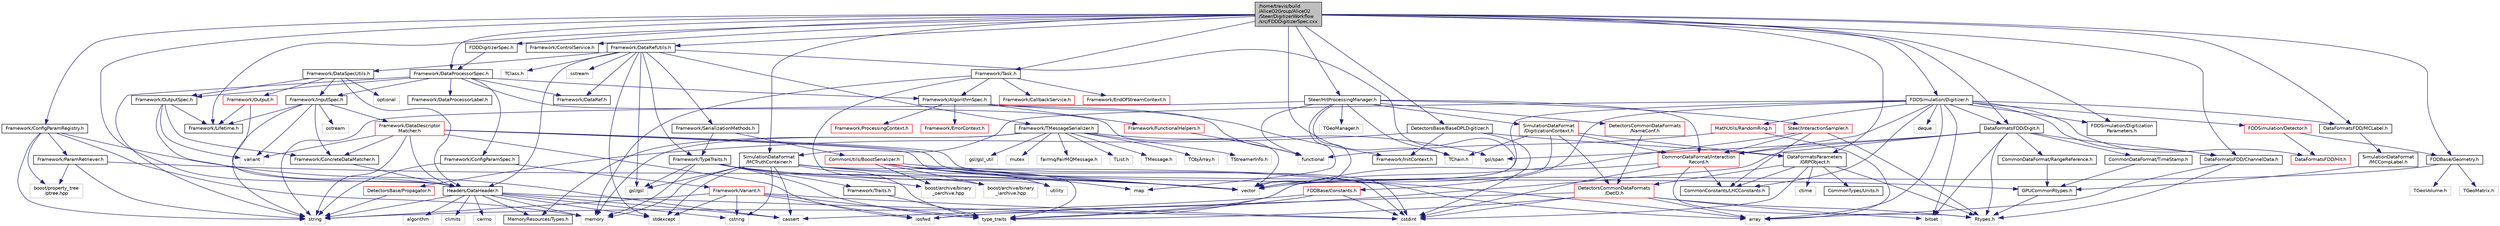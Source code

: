 digraph "/home/travis/build/AliceO2Group/AliceO2/Steer/DigitizerWorkflow/src/FDDDigitizerSpec.cxx"
{
 // INTERACTIVE_SVG=YES
  bgcolor="transparent";
  edge [fontname="Helvetica",fontsize="10",labelfontname="Helvetica",labelfontsize="10"];
  node [fontname="Helvetica",fontsize="10",shape=record];
  Node0 [label="/home/travis/build\l/AliceO2Group/AliceO2\l/Steer/DigitizerWorkflow\l/src/FDDDigitizerSpec.cxx",height=0.2,width=0.4,color="black", fillcolor="grey75", style="filled", fontcolor="black"];
  Node0 -> Node1 [color="midnightblue",fontsize="10",style="solid",fontname="Helvetica"];
  Node1 [label="FDDDigitizerSpec.h",height=0.2,width=0.4,color="black",URL="$db/de3/FDDDigitizerSpec_8h.html"];
  Node1 -> Node2 [color="midnightblue",fontsize="10",style="solid",fontname="Helvetica"];
  Node2 [label="Framework/DataProcessorSpec.h",height=0.2,width=0.4,color="black",URL="$d0/df4/DataProcessorSpec_8h.html"];
  Node2 -> Node3 [color="midnightblue",fontsize="10",style="solid",fontname="Helvetica"];
  Node3 [label="Framework/AlgorithmSpec.h",height=0.2,width=0.4,color="black",URL="$d0/d14/AlgorithmSpec_8h.html"];
  Node3 -> Node4 [color="midnightblue",fontsize="10",style="solid",fontname="Helvetica"];
  Node4 [label="Framework/ProcessingContext.h",height=0.2,width=0.4,color="red",URL="$de/d6a/ProcessingContext_8h.html"];
  Node3 -> Node133 [color="midnightblue",fontsize="10",style="solid",fontname="Helvetica"];
  Node133 [label="Framework/ErrorContext.h",height=0.2,width=0.4,color="red",URL="$d7/dad/ErrorContext_8h.html"];
  Node3 -> Node137 [color="midnightblue",fontsize="10",style="solid",fontname="Helvetica"];
  Node137 [label="Framework/InitContext.h",height=0.2,width=0.4,color="black",URL="$d4/d2b/InitContext_8h.html"];
  Node3 -> Node111 [color="midnightblue",fontsize="10",style="solid",fontname="Helvetica"];
  Node111 [label="Framework/FunctionalHelpers.h",height=0.2,width=0.4,color="red",URL="$de/d9b/FunctionalHelpers_8h.html"];
  Node111 -> Node80 [color="midnightblue",fontsize="10",style="solid",fontname="Helvetica"];
  Node80 [label="functional",height=0.2,width=0.4,color="grey75"];
  Node3 -> Node80 [color="midnightblue",fontsize="10",style="solid",fontname="Helvetica"];
  Node2 -> Node138 [color="midnightblue",fontsize="10",style="solid",fontname="Helvetica"];
  Node138 [label="Framework/ConfigParamSpec.h",height=0.2,width=0.4,color="black",URL="$d0/d1c/ConfigParamSpec_8h.html"];
  Node138 -> Node139 [color="midnightblue",fontsize="10",style="solid",fontname="Helvetica"];
  Node139 [label="Framework/Variant.h",height=0.2,width=0.4,color="red",URL="$de/d56/Variant_8h.html"];
  Node139 -> Node21 [color="midnightblue",fontsize="10",style="solid",fontname="Helvetica"];
  Node21 [label="type_traits",height=0.2,width=0.4,color="grey75"];
  Node139 -> Node46 [color="midnightblue",fontsize="10",style="solid",fontname="Helvetica"];
  Node46 [label="cstring",height=0.2,width=0.4,color="grey75"];
  Node139 -> Node44 [color="midnightblue",fontsize="10",style="solid",fontname="Helvetica"];
  Node44 [label="cstdint",height=0.2,width=0.4,color="grey75"];
  Node139 -> Node48 [color="midnightblue",fontsize="10",style="solid",fontname="Helvetica"];
  Node48 [label="stdexcept",height=0.2,width=0.4,color="grey75"];
  Node139 -> Node71 [color="midnightblue",fontsize="10",style="solid",fontname="Helvetica"];
  Node71 [label="iosfwd",height=0.2,width=0.4,color="grey75"];
  Node139 -> Node49 [color="midnightblue",fontsize="10",style="solid",fontname="Helvetica"];
  Node49 [label="string",height=0.2,width=0.4,color="grey75"];
  Node138 -> Node49 [color="midnightblue",fontsize="10",style="solid",fontname="Helvetica"];
  Node2 -> Node143 [color="midnightblue",fontsize="10",style="solid",fontname="Helvetica"];
  Node143 [label="Framework/DataProcessorLabel.h",height=0.2,width=0.4,color="black",URL="$d1/df2/DataProcessorLabel_8h.html"];
  Node2 -> Node6 [color="midnightblue",fontsize="10",style="solid",fontname="Helvetica"];
  Node6 [label="Framework/DataRef.h",height=0.2,width=0.4,color="black",URL="$d5/dfb/DataRef_8h.html"];
  Node2 -> Node55 [color="midnightblue",fontsize="10",style="solid",fontname="Helvetica"];
  Node55 [label="Framework/InputSpec.h",height=0.2,width=0.4,color="black",URL="$d5/d3f/InputSpec_8h.html"];
  Node55 -> Node52 [color="midnightblue",fontsize="10",style="solid",fontname="Helvetica"];
  Node52 [label="Framework/Lifetime.h",height=0.2,width=0.4,color="black",URL="$dc/dca/Lifetime_8h.html"];
  Node55 -> Node53 [color="midnightblue",fontsize="10",style="solid",fontname="Helvetica"];
  Node53 [label="Framework/ConcreteDataMatcher.h",height=0.2,width=0.4,color="black",URL="$d0/d1b/ConcreteDataMatcher_8h.html"];
  Node53 -> Node43 [color="midnightblue",fontsize="10",style="solid",fontname="Helvetica"];
  Node43 [label="Headers/DataHeader.h",height=0.2,width=0.4,color="black",URL="$dc/dcd/DataHeader_8h.html"];
  Node43 -> Node44 [color="midnightblue",fontsize="10",style="solid",fontname="Helvetica"];
  Node43 -> Node16 [color="midnightblue",fontsize="10",style="solid",fontname="Helvetica"];
  Node16 [label="memory",height=0.2,width=0.4,color="grey75"];
  Node43 -> Node45 [color="midnightblue",fontsize="10",style="solid",fontname="Helvetica"];
  Node45 [label="cassert",height=0.2,width=0.4,color="grey75"];
  Node43 -> Node46 [color="midnightblue",fontsize="10",style="solid",fontname="Helvetica"];
  Node43 -> Node47 [color="midnightblue",fontsize="10",style="solid",fontname="Helvetica"];
  Node47 [label="algorithm",height=0.2,width=0.4,color="grey75"];
  Node43 -> Node48 [color="midnightblue",fontsize="10",style="solid",fontname="Helvetica"];
  Node43 -> Node49 [color="midnightblue",fontsize="10",style="solid",fontname="Helvetica"];
  Node43 -> Node50 [color="midnightblue",fontsize="10",style="solid",fontname="Helvetica"];
  Node50 [label="climits",height=0.2,width=0.4,color="grey75"];
  Node43 -> Node18 [color="midnightblue",fontsize="10",style="solid",fontname="Helvetica"];
  Node18 [label="MemoryResources/Types.h",height=0.2,width=0.4,color="black",URL="$d7/df8/Types_8h.html"];
  Node43 -> Node51 [color="midnightblue",fontsize="10",style="solid",fontname="Helvetica"];
  Node51 [label="cerrno",height=0.2,width=0.4,color="grey75"];
  Node55 -> Node56 [color="midnightblue",fontsize="10",style="solid",fontname="Helvetica"];
  Node56 [label="Framework/DataDescriptor\lMatcher.h",height=0.2,width=0.4,color="red",URL="$d3/da3/DataDescriptorMatcher_8h.html"];
  Node56 -> Node53 [color="midnightblue",fontsize="10",style="solid",fontname="Helvetica"];
  Node56 -> Node43 [color="midnightblue",fontsize="10",style="solid",fontname="Helvetica"];
  Node56 -> Node29 [color="midnightblue",fontsize="10",style="solid",fontname="Helvetica"];
  Node29 [label="array",height=0.2,width=0.4,color="grey75"];
  Node56 -> Node44 [color="midnightblue",fontsize="10",style="solid",fontname="Helvetica"];
  Node56 -> Node71 [color="midnightblue",fontsize="10",style="solid",fontname="Helvetica"];
  Node56 -> Node49 [color="midnightblue",fontsize="10",style="solid",fontname="Helvetica"];
  Node56 -> Node54 [color="midnightblue",fontsize="10",style="solid",fontname="Helvetica"];
  Node54 [label="variant",height=0.2,width=0.4,color="grey75"];
  Node56 -> Node22 [color="midnightblue",fontsize="10",style="solid",fontname="Helvetica"];
  Node22 [label="vector",height=0.2,width=0.4,color="grey75"];
  Node55 -> Node49 [color="midnightblue",fontsize="10",style="solid",fontname="Helvetica"];
  Node55 -> Node73 [color="midnightblue",fontsize="10",style="solid",fontname="Helvetica"];
  Node73 [label="ostream",height=0.2,width=0.4,color="grey75"];
  Node55 -> Node54 [color="midnightblue",fontsize="10",style="solid",fontname="Helvetica"];
  Node2 -> Node42 [color="midnightblue",fontsize="10",style="solid",fontname="Helvetica"];
  Node42 [label="Framework/OutputSpec.h",height=0.2,width=0.4,color="black",URL="$db/d2d/OutputSpec_8h.html"];
  Node42 -> Node43 [color="midnightblue",fontsize="10",style="solid",fontname="Helvetica"];
  Node42 -> Node52 [color="midnightblue",fontsize="10",style="solid",fontname="Helvetica"];
  Node42 -> Node53 [color="midnightblue",fontsize="10",style="solid",fontname="Helvetica"];
  Node42 -> Node54 [color="midnightblue",fontsize="10",style="solid",fontname="Helvetica"];
  Node2 -> Node49 [color="midnightblue",fontsize="10",style="solid",fontname="Helvetica"];
  Node2 -> Node22 [color="midnightblue",fontsize="10",style="solid",fontname="Helvetica"];
  Node0 -> Node144 [color="midnightblue",fontsize="10",style="solid",fontname="Helvetica"];
  Node144 [label="TChain.h",height=0.2,width=0.4,color="grey75"];
  Node0 -> Node145 [color="midnightblue",fontsize="10",style="solid",fontname="Helvetica"];
  Node145 [label="Framework/ControlService.h",height=0.2,width=0.4,color="black",URL="$d2/d43/ControlService_8h.html"];
  Node0 -> Node146 [color="midnightblue",fontsize="10",style="solid",fontname="Helvetica"];
  Node146 [label="Framework/ConfigParamRegistry.h",height=0.2,width=0.4,color="black",URL="$de/dc6/ConfigParamRegistry_8h.html"];
  Node146 -> Node147 [color="midnightblue",fontsize="10",style="solid",fontname="Helvetica"];
  Node147 [label="Framework/ParamRetriever.h",height=0.2,width=0.4,color="black",URL="$df/d72/ParamRetriever_8h.html"];
  Node147 -> Node148 [color="midnightblue",fontsize="10",style="solid",fontname="Helvetica"];
  Node148 [label="boost/property_tree\l/ptree.hpp",height=0.2,width=0.4,color="grey75"];
  Node147 -> Node49 [color="midnightblue",fontsize="10",style="solid",fontname="Helvetica"];
  Node147 -> Node22 [color="midnightblue",fontsize="10",style="solid",fontname="Helvetica"];
  Node146 -> Node148 [color="midnightblue",fontsize="10",style="solid",fontname="Helvetica"];
  Node146 -> Node16 [color="midnightblue",fontsize="10",style="solid",fontname="Helvetica"];
  Node146 -> Node49 [color="midnightblue",fontsize="10",style="solid",fontname="Helvetica"];
  Node146 -> Node45 [color="midnightblue",fontsize="10",style="solid",fontname="Helvetica"];
  Node0 -> Node2 [color="midnightblue",fontsize="10",style="solid",fontname="Helvetica"];
  Node0 -> Node7 [color="midnightblue",fontsize="10",style="solid",fontname="Helvetica"];
  Node7 [label="Framework/DataRefUtils.h",height=0.2,width=0.4,color="black",URL="$d5/db8/DataRefUtils_8h.html"];
  Node7 -> Node6 [color="midnightblue",fontsize="10",style="solid",fontname="Helvetica"];
  Node7 -> Node8 [color="midnightblue",fontsize="10",style="solid",fontname="Helvetica"];
  Node8 [label="Framework/TMessageSerializer.h",height=0.2,width=0.4,color="black",URL="$d8/d3c/TMessageSerializer_8h.html"];
  Node8 -> Node9 [color="midnightblue",fontsize="10",style="solid",fontname="Helvetica"];
  Node9 [label="fairmq/FairMQMessage.h",height=0.2,width=0.4,color="grey75"];
  Node8 -> Node10 [color="midnightblue",fontsize="10",style="solid",fontname="Helvetica"];
  Node10 [label="TList.h",height=0.2,width=0.4,color="grey75"];
  Node8 -> Node11 [color="midnightblue",fontsize="10",style="solid",fontname="Helvetica"];
  Node11 [label="TMessage.h",height=0.2,width=0.4,color="grey75"];
  Node8 -> Node12 [color="midnightblue",fontsize="10",style="solid",fontname="Helvetica"];
  Node12 [label="TObjArray.h",height=0.2,width=0.4,color="grey75"];
  Node8 -> Node13 [color="midnightblue",fontsize="10",style="solid",fontname="Helvetica"];
  Node13 [label="TStreamerInfo.h",height=0.2,width=0.4,color="grey75"];
  Node8 -> Node14 [color="midnightblue",fontsize="10",style="solid",fontname="Helvetica"];
  Node14 [label="gsl/gsl_util",height=0.2,width=0.4,color="grey75"];
  Node8 -> Node15 [color="midnightblue",fontsize="10",style="solid",fontname="Helvetica"];
  Node15 [label="gsl/span",height=0.2,width=0.4,color="grey75"];
  Node8 -> Node16 [color="midnightblue",fontsize="10",style="solid",fontname="Helvetica"];
  Node8 -> Node17 [color="midnightblue",fontsize="10",style="solid",fontname="Helvetica"];
  Node17 [label="mutex",height=0.2,width=0.4,color="grey75"];
  Node8 -> Node18 [color="midnightblue",fontsize="10",style="solid",fontname="Helvetica"];
  Node7 -> Node19 [color="midnightblue",fontsize="10",style="solid",fontname="Helvetica"];
  Node19 [label="Framework/SerializationMethods.h",height=0.2,width=0.4,color="black",URL="$d1/d53/SerializationMethods_8h.html",tooltip="Type wrappers for enfording a specific serialization method. "];
  Node19 -> Node20 [color="midnightblue",fontsize="10",style="solid",fontname="Helvetica"];
  Node20 [label="Framework/TypeTraits.h",height=0.2,width=0.4,color="black",URL="$d0/d95/TypeTraits_8h.html"];
  Node20 -> Node21 [color="midnightblue",fontsize="10",style="solid",fontname="Helvetica"];
  Node20 -> Node22 [color="midnightblue",fontsize="10",style="solid",fontname="Helvetica"];
  Node20 -> Node16 [color="midnightblue",fontsize="10",style="solid",fontname="Helvetica"];
  Node20 -> Node23 [color="midnightblue",fontsize="10",style="solid",fontname="Helvetica"];
  Node23 [label="Framework/Traits.h",height=0.2,width=0.4,color="black",URL="$db/d31/Traits_8h.html"];
  Node23 -> Node21 [color="midnightblue",fontsize="10",style="solid",fontname="Helvetica"];
  Node20 -> Node24 [color="midnightblue",fontsize="10",style="solid",fontname="Helvetica"];
  Node24 [label="boost/archive/binary\l_iarchive.hpp",height=0.2,width=0.4,color="grey75"];
  Node20 -> Node25 [color="midnightblue",fontsize="10",style="solid",fontname="Helvetica"];
  Node25 [label="boost/archive/binary\l_oarchive.hpp",height=0.2,width=0.4,color="grey75"];
  Node20 -> Node26 [color="midnightblue",fontsize="10",style="solid",fontname="Helvetica"];
  Node26 [label="gsl/gsl",height=0.2,width=0.4,color="grey75"];
  Node19 -> Node27 [color="midnightblue",fontsize="10",style="solid",fontname="Helvetica"];
  Node27 [label="CommonUtils/BoostSerializer.h",height=0.2,width=0.4,color="red",URL="$d7/d91/BoostSerializer_8h.html",tooltip="Templatised boost serializer/deserializer for containers and base types. "];
  Node27 -> Node28 [color="midnightblue",fontsize="10",style="solid",fontname="Helvetica"];
  Node28 [label="utility",height=0.2,width=0.4,color="grey75"];
  Node27 -> Node21 [color="midnightblue",fontsize="10",style="solid",fontname="Helvetica"];
  Node27 -> Node29 [color="midnightblue",fontsize="10",style="solid",fontname="Helvetica"];
  Node27 -> Node22 [color="midnightblue",fontsize="10",style="solid",fontname="Helvetica"];
  Node27 -> Node31 [color="midnightblue",fontsize="10",style="solid",fontname="Helvetica"];
  Node31 [label="map",height=0.2,width=0.4,color="grey75"];
  Node27 -> Node24 [color="midnightblue",fontsize="10",style="solid",fontname="Helvetica"];
  Node27 -> Node25 [color="midnightblue",fontsize="10",style="solid",fontname="Helvetica"];
  Node7 -> Node41 [color="midnightblue",fontsize="10",style="solid",fontname="Helvetica"];
  Node41 [label="Framework/DataSpecUtils.h",height=0.2,width=0.4,color="black",URL="$d6/d68/DataSpecUtils_8h.html"];
  Node41 -> Node42 [color="midnightblue",fontsize="10",style="solid",fontname="Helvetica"];
  Node41 -> Node55 [color="midnightblue",fontsize="10",style="solid",fontname="Helvetica"];
  Node41 -> Node43 [color="midnightblue",fontsize="10",style="solid",fontname="Helvetica"];
  Node41 -> Node74 [color="midnightblue",fontsize="10",style="solid",fontname="Helvetica"];
  Node74 [label="Framework/Output.h",height=0.2,width=0.4,color="red",URL="$d3/ddf/Output_8h.html"];
  Node74 -> Node43 [color="midnightblue",fontsize="10",style="solid",fontname="Helvetica"];
  Node74 -> Node52 [color="midnightblue",fontsize="10",style="solid",fontname="Helvetica"];
  Node41 -> Node75 [color="midnightblue",fontsize="10",style="solid",fontname="Helvetica"];
  Node75 [label="optional",height=0.2,width=0.4,color="grey75"];
  Node7 -> Node20 [color="midnightblue",fontsize="10",style="solid",fontname="Helvetica"];
  Node7 -> Node43 [color="midnightblue",fontsize="10",style="solid",fontname="Helvetica"];
  Node7 -> Node76 [color="midnightblue",fontsize="10",style="solid",fontname="Helvetica"];
  Node76 [label="TClass.h",height=0.2,width=0.4,color="grey75"];
  Node7 -> Node26 [color="midnightblue",fontsize="10",style="solid",fontname="Helvetica"];
  Node7 -> Node48 [color="midnightblue",fontsize="10",style="solid",fontname="Helvetica"];
  Node7 -> Node77 [color="midnightblue",fontsize="10",style="solid",fontname="Helvetica"];
  Node77 [label="sstream",height=0.2,width=0.4,color="grey75"];
  Node7 -> Node21 [color="midnightblue",fontsize="10",style="solid",fontname="Helvetica"];
  Node0 -> Node52 [color="midnightblue",fontsize="10",style="solid",fontname="Helvetica"];
  Node0 -> Node43 [color="midnightblue",fontsize="10",style="solid",fontname="Helvetica"];
  Node0 -> Node149 [color="midnightblue",fontsize="10",style="solid",fontname="Helvetica"];
  Node149 [label="Steer/HitProcessingManager.h",height=0.2,width=0.4,color="black",URL="$dd/d40/HitProcessingManager_8h.html"];
  Node149 -> Node150 [color="midnightblue",fontsize="10",style="solid",fontname="Helvetica"];
  Node150 [label="CommonDataFormat/Interaction\lRecord.h",height=0.2,width=0.4,color="red",URL="$d9/d80/InteractionRecord_8h.html"];
  Node150 -> Node151 [color="midnightblue",fontsize="10",style="solid",fontname="Helvetica"];
  Node151 [label="Rtypes.h",height=0.2,width=0.4,color="grey75"];
  Node150 -> Node71 [color="midnightblue",fontsize="10",style="solid",fontname="Helvetica"];
  Node150 -> Node44 [color="midnightblue",fontsize="10",style="solid",fontname="Helvetica"];
  Node150 -> Node153 [color="midnightblue",fontsize="10",style="solid",fontname="Helvetica"];
  Node153 [label="CommonConstants/LHCConstants.h",height=0.2,width=0.4,color="black",URL="$d4/dc6/LHCConstants_8h.html",tooltip="Header to collect LHC related constants. "];
  Node149 -> Node154 [color="midnightblue",fontsize="10",style="solid",fontname="Helvetica"];
  Node154 [label="SimulationDataFormat\l/DigitizationContext.h",height=0.2,width=0.4,color="red",URL="$d1/def/DigitizationContext_8h.html"];
  Node154 -> Node22 [color="midnightblue",fontsize="10",style="solid",fontname="Helvetica"];
  Node154 -> Node144 [color="midnightblue",fontsize="10",style="solid",fontname="Helvetica"];
  Node154 -> Node150 [color="midnightblue",fontsize="10",style="solid",fontname="Helvetica"];
  Node154 -> Node158 [color="midnightblue",fontsize="10",style="solid",fontname="Helvetica"];
  Node158 [label="DetectorsCommonDataFormats\l/DetID.h",height=0.2,width=0.4,color="red",URL="$d6/d31/DetID_8h.html"];
  Node158 -> Node151 [color="midnightblue",fontsize="10",style="solid",fontname="Helvetica"];
  Node158 -> Node29 [color="midnightblue",fontsize="10",style="solid",fontname="Helvetica"];
  Node158 -> Node157 [color="midnightblue",fontsize="10",style="solid",fontname="Helvetica"];
  Node157 [label="bitset",height=0.2,width=0.4,color="grey75"];
  Node158 -> Node45 [color="midnightblue",fontsize="10",style="solid",fontname="Helvetica"];
  Node158 -> Node44 [color="midnightblue",fontsize="10",style="solid",fontname="Helvetica"];
  Node158 -> Node21 [color="midnightblue",fontsize="10",style="solid",fontname="Helvetica"];
  Node154 -> Node165 [color="midnightblue",fontsize="10",style="solid",fontname="Helvetica"];
  Node165 [label="DataFormatsParameters\l/GRPObject.h",height=0.2,width=0.4,color="black",URL="$de/d28/GRPObject_8h.html",tooltip="Header of the General Run Parameters object. "];
  Node165 -> Node151 [color="midnightblue",fontsize="10",style="solid",fontname="Helvetica"];
  Node165 -> Node44 [color="midnightblue",fontsize="10",style="solid",fontname="Helvetica"];
  Node165 -> Node166 [color="midnightblue",fontsize="10",style="solid",fontname="Helvetica"];
  Node166 [label="ctime",height=0.2,width=0.4,color="grey75"];
  Node165 -> Node153 [color="midnightblue",fontsize="10",style="solid",fontname="Helvetica"];
  Node165 -> Node167 [color="midnightblue",fontsize="10",style="solid",fontname="Helvetica"];
  Node167 [label="CommonTypes/Units.h",height=0.2,width=0.4,color="black",URL="$da/d58/Units_8h.html",tooltip="Header to collect definitions for different units. "];
  Node165 -> Node158 [color="midnightblue",fontsize="10",style="solid",fontname="Helvetica"];
  Node149 -> Node169 [color="midnightblue",fontsize="10",style="solid",fontname="Helvetica"];
  Node169 [label="Steer/InteractionSampler.h",height=0.2,width=0.4,color="red",URL="$df/dff/InteractionSampler_8h.html"];
  Node169 -> Node151 [color="midnightblue",fontsize="10",style="solid",fontname="Helvetica"];
  Node169 -> Node22 [color="midnightblue",fontsize="10",style="solid",fontname="Helvetica"];
  Node169 -> Node150 [color="midnightblue",fontsize="10",style="solid",fontname="Helvetica"];
  Node169 -> Node153 [color="midnightblue",fontsize="10",style="solid",fontname="Helvetica"];
  Node149 -> Node172 [color="midnightblue",fontsize="10",style="solid",fontname="Helvetica"];
  Node172 [label="DetectorsCommonDataFormats\l/NameConf.h",height=0.2,width=0.4,color="red",URL="$d7/d61/NameConf_8h.html",tooltip="Definition of the Names Generator class. "];
  Node172 -> Node158 [color="midnightblue",fontsize="10",style="solid",fontname="Helvetica"];
  Node149 -> Node174 [color="midnightblue",fontsize="10",style="solid",fontname="Helvetica"];
  Node174 [label="TGeoManager.h",height=0.2,width=0.4,color="grey75"];
  Node149 -> Node49 [color="midnightblue",fontsize="10",style="solid",fontname="Helvetica"];
  Node149 -> Node22 [color="midnightblue",fontsize="10",style="solid",fontname="Helvetica"];
  Node149 -> Node31 [color="midnightblue",fontsize="10",style="solid",fontname="Helvetica"];
  Node149 -> Node80 [color="midnightblue",fontsize="10",style="solid",fontname="Helvetica"];
  Node149 -> Node144 [color="midnightblue",fontsize="10",style="solid",fontname="Helvetica"];
  Node0 -> Node175 [color="midnightblue",fontsize="10",style="solid",fontname="Helvetica"];
  Node175 [label="DetectorsBase/BaseDPLDigitizer.h",height=0.2,width=0.4,color="black",URL="$dd/d36/BaseDPLDigitizer_8h.html",tooltip="Definition of the base digitizer task class. "];
  Node175 -> Node137 [color="midnightblue",fontsize="10",style="solid",fontname="Helvetica"];
  Node175 -> Node176 [color="midnightblue",fontsize="10",style="solid",fontname="Helvetica"];
  Node176 [label="DetectorsBase/Propagator.h",height=0.2,width=0.4,color="red",URL="$d2/df9/Propagator_8h.html"];
  Node176 -> Node49 [color="midnightblue",fontsize="10",style="solid",fontname="Helvetica"];
  Node175 -> Node165 [color="midnightblue",fontsize="10",style="solid",fontname="Helvetica"];
  Node175 -> Node44 [color="midnightblue",fontsize="10",style="solid",fontname="Helvetica"];
  Node0 -> Node206 [color="midnightblue",fontsize="10",style="solid",fontname="Helvetica"];
  Node206 [label="SimulationDataFormat\l/MCTruthContainer.h",height=0.2,width=0.4,color="black",URL="$db/d14/MCTruthContainer_8h.html",tooltip="Definition of a container to keep Monte Carlo truth external to simulation objects. "];
  Node206 -> Node179 [color="midnightblue",fontsize="10",style="solid",fontname="Helvetica"];
  Node179 [label="GPUCommonRtypes.h",height=0.2,width=0.4,color="black",URL="$d2/d45/GPUCommonRtypes_8h.html"];
  Node179 -> Node151 [color="midnightblue",fontsize="10",style="solid",fontname="Helvetica"];
  Node206 -> Node44 [color="midnightblue",fontsize="10",style="solid",fontname="Helvetica"];
  Node206 -> Node45 [color="midnightblue",fontsize="10",style="solid",fontname="Helvetica"];
  Node206 -> Node48 [color="midnightblue",fontsize="10",style="solid",fontname="Helvetica"];
  Node206 -> Node26 [color="midnightblue",fontsize="10",style="solid",fontname="Helvetica"];
  Node206 -> Node21 [color="midnightblue",fontsize="10",style="solid",fontname="Helvetica"];
  Node206 -> Node46 [color="midnightblue",fontsize="10",style="solid",fontname="Helvetica"];
  Node206 -> Node16 [color="midnightblue",fontsize="10",style="solid",fontname="Helvetica"];
  Node206 -> Node22 [color="midnightblue",fontsize="10",style="solid",fontname="Helvetica"];
  Node0 -> Node207 [color="midnightblue",fontsize="10",style="solid",fontname="Helvetica"];
  Node207 [label="Framework/Task.h",height=0.2,width=0.4,color="black",URL="$df/d4f/Task_8h.html"];
  Node207 -> Node3 [color="midnightblue",fontsize="10",style="solid",fontname="Helvetica"];
  Node207 -> Node208 [color="midnightblue",fontsize="10",style="solid",fontname="Helvetica"];
  Node208 [label="Framework/CallbackService.h",height=0.2,width=0.4,color="red",URL="$d9/d7f/CallbackService_8h.html"];
  Node207 -> Node210 [color="midnightblue",fontsize="10",style="solid",fontname="Helvetica"];
  Node210 [label="Framework/EndOfStreamContext.h",height=0.2,width=0.4,color="red",URL="$d0/d77/EndOfStreamContext_8h.html"];
  Node207 -> Node28 [color="midnightblue",fontsize="10",style="solid",fontname="Helvetica"];
  Node207 -> Node16 [color="midnightblue",fontsize="10",style="solid",fontname="Helvetica"];
  Node0 -> Node165 [color="midnightblue",fontsize="10",style="solid",fontname="Helvetica"];
  Node0 -> Node211 [color="midnightblue",fontsize="10",style="solid",fontname="Helvetica"];
  Node211 [label="FDDSimulation/Digitizer.h",height=0.2,width=0.4,color="black",URL="$d3/d51/FIT_2FDD_2simulation_2include_2FDDSimulation_2Digitizer_8h.html"];
  Node211 -> Node212 [color="midnightblue",fontsize="10",style="solid",fontname="Helvetica"];
  Node212 [label="DataFormatsFDD/Hit.h",height=0.2,width=0.4,color="red",URL="$d8/df5/DataFormats_2Detectors_2FIT_2FDD_2include_2DataFormatsFDD_2Hit_8h.html"];
  Node211 -> Node219 [color="midnightblue",fontsize="10",style="solid",fontname="Helvetica"];
  Node219 [label="DataFormatsFDD/ChannelData.h",height=0.2,width=0.4,color="black",URL="$d1/d18/FIT_2FDD_2include_2DataFormatsFDD_2ChannelData_8h.html"];
  Node219 -> Node29 [color="midnightblue",fontsize="10",style="solid",fontname="Helvetica"];
  Node219 -> Node151 [color="midnightblue",fontsize="10",style="solid",fontname="Helvetica"];
  Node211 -> Node220 [color="midnightblue",fontsize="10",style="solid",fontname="Helvetica"];
  Node220 [label="DataFormatsFDD/Digit.h",height=0.2,width=0.4,color="black",URL="$d9/dc4/DataFormats_2Detectors_2FIT_2FDD_2include_2DataFormatsFDD_2Digit_8h.html"];
  Node220 -> Node221 [color="midnightblue",fontsize="10",style="solid",fontname="Helvetica"];
  Node221 [label="CommonDataFormat/RangeReference.h",height=0.2,width=0.4,color="black",URL="$de/d64/RangeReference_8h.html",tooltip="Class to refer to the 1st entry and N elements of some group in the continuous container. "];
  Node221 -> Node179 [color="midnightblue",fontsize="10",style="solid",fontname="Helvetica"];
  Node220 -> Node150 [color="midnightblue",fontsize="10",style="solid",fontname="Helvetica"];
  Node220 -> Node222 [color="midnightblue",fontsize="10",style="solid",fontname="Helvetica"];
  Node222 [label="CommonDataFormat/TimeStamp.h",height=0.2,width=0.4,color="black",URL="$df/d5d/common_2include_2CommonDataFormat_2TimeStamp_8h.html"];
  Node222 -> Node179 [color="midnightblue",fontsize="10",style="solid",fontname="Helvetica"];
  Node220 -> Node219 [color="midnightblue",fontsize="10",style="solid",fontname="Helvetica"];
  Node220 -> Node71 [color="midnightblue",fontsize="10",style="solid",fontname="Helvetica"];
  Node220 -> Node151 [color="midnightblue",fontsize="10",style="solid",fontname="Helvetica"];
  Node220 -> Node15 [color="midnightblue",fontsize="10",style="solid",fontname="Helvetica"];
  Node220 -> Node157 [color="midnightblue",fontsize="10",style="solid",fontname="Helvetica"];
  Node211 -> Node223 [color="midnightblue",fontsize="10",style="solid",fontname="Helvetica"];
  Node223 [label="DataFormatsFDD/MCLabel.h",height=0.2,width=0.4,color="black",URL="$d0/d73/DataFormats_2Detectors_2FIT_2FDD_2include_2DataFormatsFDD_2MCLabel_8h.html"];
  Node223 -> Node224 [color="midnightblue",fontsize="10",style="solid",fontname="Helvetica"];
  Node224 [label="SimulationDataFormat\l/MCCompLabel.h",height=0.2,width=0.4,color="black",URL="$d7/dcd/MCCompLabel_8h.html"];
  Node224 -> Node179 [color="midnightblue",fontsize="10",style="solid",fontname="Helvetica"];
  Node211 -> Node225 [color="midnightblue",fontsize="10",style="solid",fontname="Helvetica"];
  Node225 [label="FDDSimulation/Detector.h",height=0.2,width=0.4,color="red",URL="$de/d77/FIT_2FDD_2simulation_2include_2FDDSimulation_2Detector_8h.html"];
  Node225 -> Node212 [color="midnightblue",fontsize="10",style="solid",fontname="Helvetica"];
  Node225 -> Node233 [color="midnightblue",fontsize="10",style="solid",fontname="Helvetica"];
  Node233 [label="FDDBase/Geometry.h",height=0.2,width=0.4,color="black",URL="$de/d71/FIT_2FDD_2base_2include_2FDDBase_2Geometry_8h.html"];
  Node233 -> Node22 [color="midnightblue",fontsize="10",style="solid",fontname="Helvetica"];
  Node233 -> Node194 [color="midnightblue",fontsize="10",style="solid",fontname="Helvetica"];
  Node194 [label="TGeoMatrix.h",height=0.2,width=0.4,color="grey75"];
  Node233 -> Node234 [color="midnightblue",fontsize="10",style="solid",fontname="Helvetica"];
  Node234 [label="TGeoVolume.h",height=0.2,width=0.4,color="grey75"];
  Node211 -> Node206 [color="midnightblue",fontsize="10",style="solid",fontname="Helvetica"];
  Node211 -> Node235 [color="midnightblue",fontsize="10",style="solid",fontname="Helvetica"];
  Node235 [label="FDDSimulation/Digitization\lParameters.h",height=0.2,width=0.4,color="black",URL="$d4/dd9/FDD_2simulation_2include_2FDDSimulation_2DigitizationParameters_8h.html"];
  Node211 -> Node236 [color="midnightblue",fontsize="10",style="solid",fontname="Helvetica"];
  Node236 [label="FDDBase/Constants.h",height=0.2,width=0.4,color="red",URL="$d9/d15/Detectors_2FIT_2FDD_2base_2include_2FDDBase_2Constants_8h.html"];
  Node236 -> Node44 [color="midnightblue",fontsize="10",style="solid",fontname="Helvetica"];
  Node236 -> Node49 [color="midnightblue",fontsize="10",style="solid",fontname="Helvetica"];
  Node236 -> Node21 [color="midnightblue",fontsize="10",style="solid",fontname="Helvetica"];
  Node211 -> Node237 [color="midnightblue",fontsize="10",style="solid",fontname="Helvetica"];
  Node237 [label="MathUtils/RandomRing.h",height=0.2,width=0.4,color="red",URL="$db/dac/RandomRing_8h.html"];
  Node237 -> Node29 [color="midnightblue",fontsize="10",style="solid",fontname="Helvetica"];
  Node237 -> Node80 [color="midnightblue",fontsize="10",style="solid",fontname="Helvetica"];
  Node211 -> Node150 [color="midnightblue",fontsize="10",style="solid",fontname="Helvetica"];
  Node211 -> Node153 [color="midnightblue",fontsize="10",style="solid",fontname="Helvetica"];
  Node211 -> Node22 [color="midnightblue",fontsize="10",style="solid",fontname="Helvetica"];
  Node211 -> Node29 [color="midnightblue",fontsize="10",style="solid",fontname="Helvetica"];
  Node211 -> Node240 [color="midnightblue",fontsize="10",style="solid",fontname="Helvetica"];
  Node240 [label="deque",height=0.2,width=0.4,color="grey75"];
  Node211 -> Node157 [color="midnightblue",fontsize="10",style="solid",fontname="Helvetica"];
  Node0 -> Node233 [color="midnightblue",fontsize="10",style="solid",fontname="Helvetica"];
  Node0 -> Node235 [color="midnightblue",fontsize="10",style="solid",fontname="Helvetica"];
  Node0 -> Node220 [color="midnightblue",fontsize="10",style="solid",fontname="Helvetica"];
  Node0 -> Node219 [color="midnightblue",fontsize="10",style="solid",fontname="Helvetica"];
  Node0 -> Node223 [color="midnightblue",fontsize="10",style="solid",fontname="Helvetica"];
}
